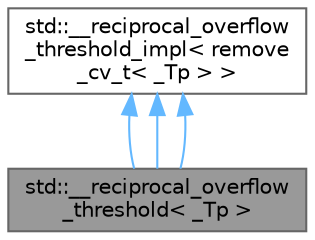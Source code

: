 digraph "std::__reciprocal_overflow_threshold&lt; _Tp &gt;"
{
 // LATEX_PDF_SIZE
  bgcolor="transparent";
  edge [fontname=Helvetica,fontsize=10,labelfontname=Helvetica,labelfontsize=10];
  node [fontname=Helvetica,fontsize=10,shape=box,height=0.2,width=0.4];
  Node1 [id="Node000001",label="std::__reciprocal_overflow\l_threshold\< _Tp \>",height=0.2,width=0.4,color="gray40", fillcolor="grey60", style="filled", fontcolor="black",tooltip=" "];
  Node2 -> Node1 [id="edge7_Node000001_Node000002",dir="back",color="steelblue1",style="solid",tooltip=" "];
  Node2 [id="Node000002",label="std::__reciprocal_overflow\l_threshold_impl\< remove\l_cv_t\< _Tp \> \>",height=0.2,width=0.4,color="gray40", fillcolor="white", style="filled",URL="$structstd_1_1____reciprocal__overflow__threshold__impl.html",tooltip=" "];
  Node2 -> Node1 [id="edge8_Node000001_Node000002",dir="back",color="steelblue1",style="solid",tooltip=" "];
  Node2 -> Node1 [id="edge9_Node000001_Node000002",dir="back",color="steelblue1",style="solid",tooltip=" "];
}
